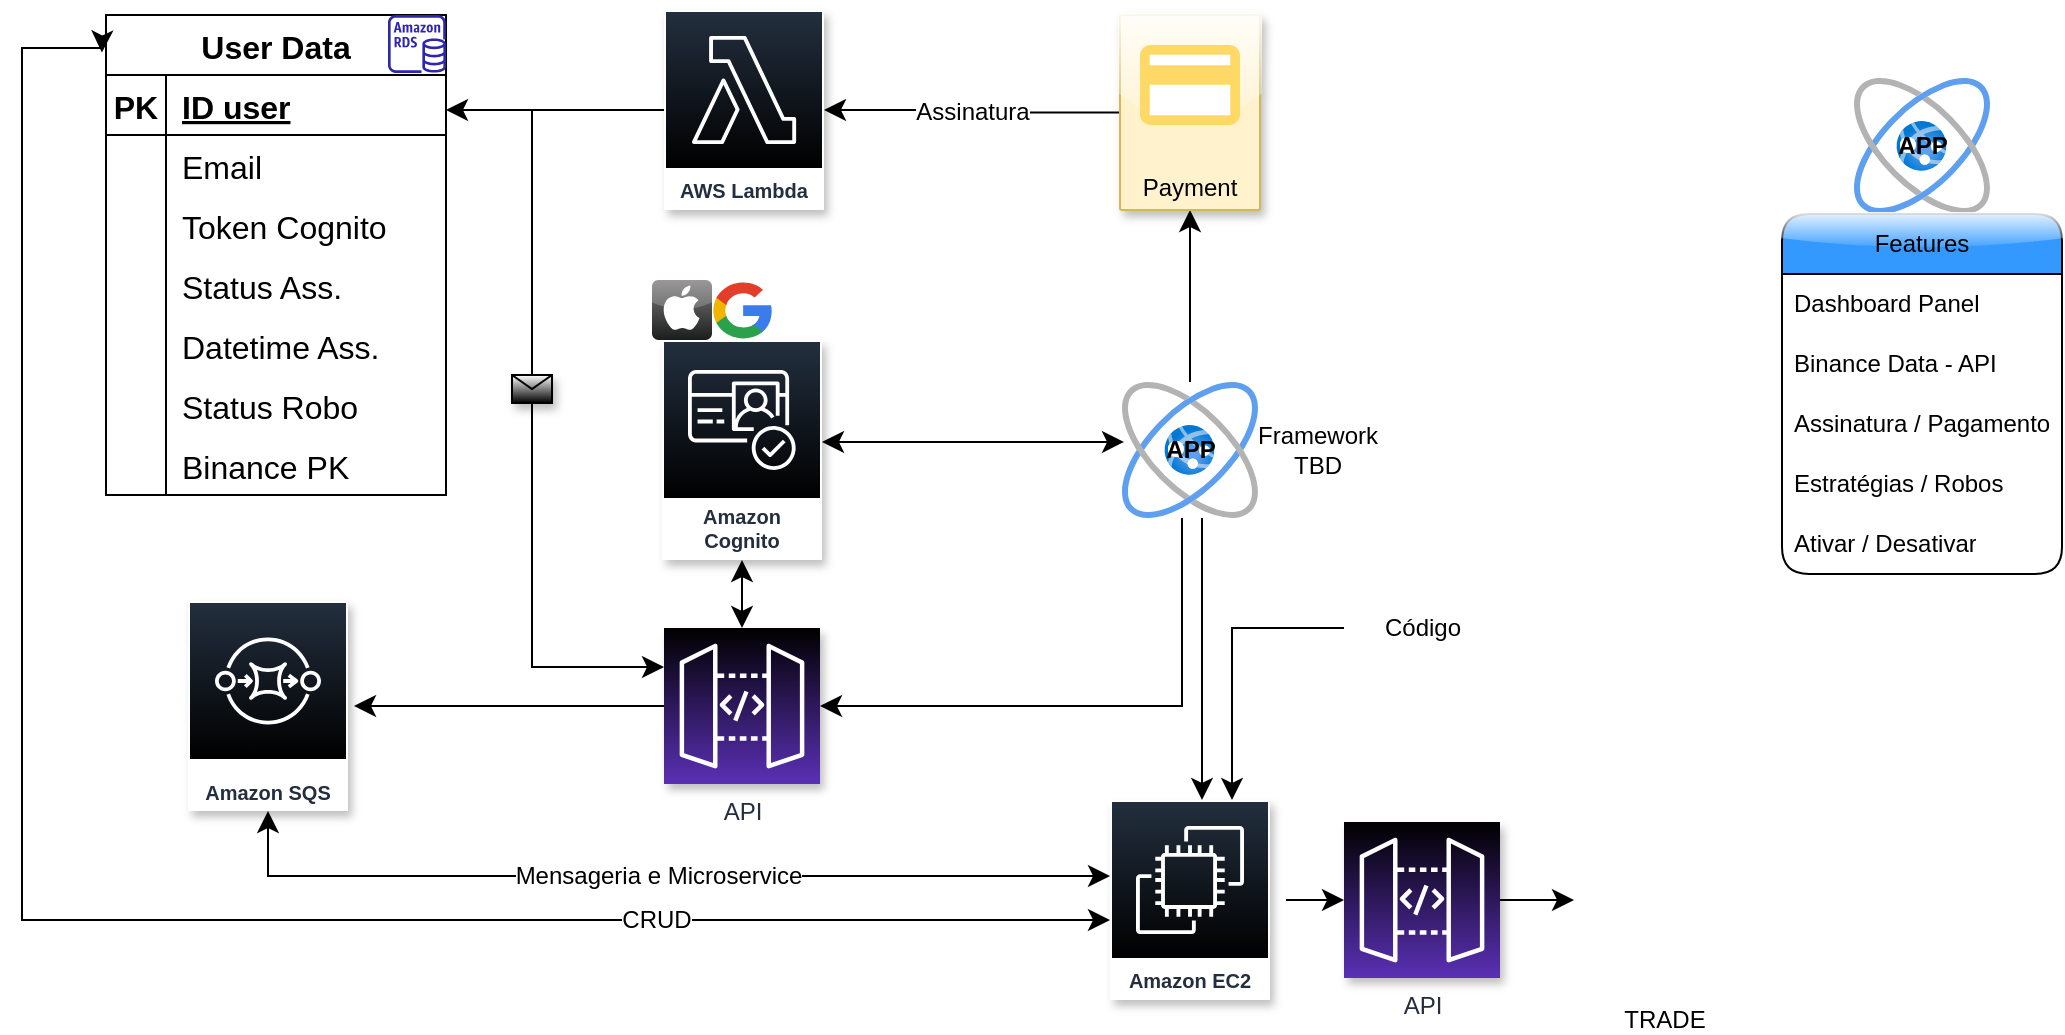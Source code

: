 <mxfile version="20.8.5" type="github">
  <diagram id="u3RrxMW4QclUXpzacZTX" name="Página-1">
    <mxGraphModel dx="1434" dy="786" grid="0" gridSize="10" guides="1" tooltips="1" connect="1" arrows="1" fold="1" page="1" pageScale="1" pageWidth="1169" pageHeight="827" background="none" math="0" shadow="0">
      <root>
        <mxCell id="0" />
        <mxCell id="1" parent="0" />
        <mxCell id="5hFtE8xTb0sGEkxBa1BT-3" value="User Data" style="shape=table;startSize=30;container=1;collapsible=1;childLayout=tableLayout;fixedRows=1;rowLines=0;fontStyle=1;align=center;resizeLast=1;labelBackgroundColor=none;fontSize=16;fontColor=default;shadow=0;gradientColor=none;swimlaneFillColor=none;" parent="1" vertex="1">
          <mxGeometry x="172" y="107.5" width="170" height="240" as="geometry">
            <mxRectangle x="160" y="110" width="120" height="30" as="alternateBounds" />
          </mxGeometry>
        </mxCell>
        <mxCell id="5hFtE8xTb0sGEkxBa1BT-4" value="" style="shape=tableRow;horizontal=0;startSize=0;swimlaneHead=0;swimlaneBody=0;fillColor=none;collapsible=0;dropTarget=0;points=[[0,0.5],[1,0.5]];portConstraint=eastwest;top=0;left=0;right=0;bottom=1;labelBackgroundColor=none;fontSize=16;fontColor=default;" parent="5hFtE8xTb0sGEkxBa1BT-3" vertex="1">
          <mxGeometry y="30" width="170" height="30" as="geometry" />
        </mxCell>
        <mxCell id="5hFtE8xTb0sGEkxBa1BT-5" value="PK" style="shape=partialRectangle;connectable=0;fillColor=none;top=0;left=0;bottom=0;right=0;fontStyle=1;overflow=hidden;labelBackgroundColor=none;fontSize=16;fontColor=default;" parent="5hFtE8xTb0sGEkxBa1BT-4" vertex="1">
          <mxGeometry width="30" height="30" as="geometry">
            <mxRectangle width="30" height="30" as="alternateBounds" />
          </mxGeometry>
        </mxCell>
        <mxCell id="5hFtE8xTb0sGEkxBa1BT-6" value="ID user" style="shape=partialRectangle;connectable=0;fillColor=none;top=0;left=0;bottom=0;right=0;align=left;spacingLeft=6;fontStyle=5;overflow=hidden;labelBackgroundColor=none;fontSize=16;fontColor=default;" parent="5hFtE8xTb0sGEkxBa1BT-4" vertex="1">
          <mxGeometry x="30" width="140" height="30" as="geometry">
            <mxRectangle width="140" height="30" as="alternateBounds" />
          </mxGeometry>
        </mxCell>
        <mxCell id="5hFtE8xTb0sGEkxBa1BT-7" value="" style="shape=tableRow;horizontal=0;startSize=0;swimlaneHead=0;swimlaneBody=0;fillColor=none;collapsible=0;dropTarget=0;points=[[0,0.5],[1,0.5]];portConstraint=eastwest;top=0;left=0;right=0;bottom=0;labelBackgroundColor=none;fontSize=16;fontColor=default;" parent="5hFtE8xTb0sGEkxBa1BT-3" vertex="1">
          <mxGeometry y="60" width="170" height="30" as="geometry" />
        </mxCell>
        <mxCell id="5hFtE8xTb0sGEkxBa1BT-8" value="" style="shape=partialRectangle;connectable=0;fillColor=none;top=0;left=0;bottom=0;right=0;editable=1;overflow=hidden;labelBackgroundColor=none;fontSize=16;fontColor=default;" parent="5hFtE8xTb0sGEkxBa1BT-7" vertex="1">
          <mxGeometry width="30" height="30" as="geometry">
            <mxRectangle width="30" height="30" as="alternateBounds" />
          </mxGeometry>
        </mxCell>
        <mxCell id="5hFtE8xTb0sGEkxBa1BT-9" value="Email" style="shape=partialRectangle;connectable=0;fillColor=none;top=0;left=0;bottom=0;right=0;align=left;spacingLeft=6;overflow=hidden;labelBackgroundColor=none;fontSize=16;fontColor=default;" parent="5hFtE8xTb0sGEkxBa1BT-7" vertex="1">
          <mxGeometry x="30" width="140" height="30" as="geometry">
            <mxRectangle width="140" height="30" as="alternateBounds" />
          </mxGeometry>
        </mxCell>
        <mxCell id="e-Q6h2yhqAfmVKwL3Jgu-8" value="" style="shape=tableRow;horizontal=0;startSize=0;swimlaneHead=0;swimlaneBody=0;fillColor=none;collapsible=0;dropTarget=0;points=[[0,0.5],[1,0.5]];portConstraint=eastwest;top=0;left=0;right=0;bottom=0;labelBackgroundColor=none;fontSize=16;fontColor=default;" parent="5hFtE8xTb0sGEkxBa1BT-3" vertex="1">
          <mxGeometry y="90" width="170" height="30" as="geometry" />
        </mxCell>
        <mxCell id="e-Q6h2yhqAfmVKwL3Jgu-9" value="" style="shape=partialRectangle;connectable=0;fillColor=none;top=0;left=0;bottom=0;right=0;editable=1;overflow=hidden;labelBackgroundColor=none;fontSize=16;fontColor=default;" parent="e-Q6h2yhqAfmVKwL3Jgu-8" vertex="1">
          <mxGeometry width="30" height="30" as="geometry">
            <mxRectangle width="30" height="30" as="alternateBounds" />
          </mxGeometry>
        </mxCell>
        <mxCell id="e-Q6h2yhqAfmVKwL3Jgu-10" value="Token Cognito" style="shape=partialRectangle;connectable=0;fillColor=none;top=0;left=0;bottom=0;right=0;align=left;spacingLeft=6;overflow=hidden;labelBackgroundColor=none;fontSize=16;fontColor=default;" parent="e-Q6h2yhqAfmVKwL3Jgu-8" vertex="1">
          <mxGeometry x="30" width="140" height="30" as="geometry">
            <mxRectangle width="140" height="30" as="alternateBounds" />
          </mxGeometry>
        </mxCell>
        <mxCell id="5hFtE8xTb0sGEkxBa1BT-10" value="" style="shape=tableRow;horizontal=0;startSize=0;swimlaneHead=0;swimlaneBody=0;fillColor=none;collapsible=0;dropTarget=0;points=[[0,0.5],[1,0.5]];portConstraint=eastwest;top=0;left=0;right=0;bottom=0;labelBackgroundColor=none;fontSize=16;fontColor=default;" parent="5hFtE8xTb0sGEkxBa1BT-3" vertex="1">
          <mxGeometry y="120" width="170" height="30" as="geometry" />
        </mxCell>
        <mxCell id="5hFtE8xTb0sGEkxBa1BT-11" value="" style="shape=partialRectangle;connectable=0;fillColor=none;top=0;left=0;bottom=0;right=0;editable=1;overflow=hidden;labelBackgroundColor=none;fontSize=16;fontColor=default;" parent="5hFtE8xTb0sGEkxBa1BT-10" vertex="1">
          <mxGeometry width="30" height="30" as="geometry">
            <mxRectangle width="30" height="30" as="alternateBounds" />
          </mxGeometry>
        </mxCell>
        <mxCell id="5hFtE8xTb0sGEkxBa1BT-12" value="Status Ass." style="shape=partialRectangle;connectable=0;fillColor=none;top=0;left=0;bottom=0;right=0;align=left;spacingLeft=6;overflow=hidden;labelBackgroundColor=none;fontSize=16;fontColor=default;" parent="5hFtE8xTb0sGEkxBa1BT-10" vertex="1">
          <mxGeometry x="30" width="140" height="30" as="geometry">
            <mxRectangle width="140" height="30" as="alternateBounds" />
          </mxGeometry>
        </mxCell>
        <mxCell id="C-W8RCY7vKdW4XA8eo0--38" value="" style="shape=tableRow;horizontal=0;startSize=0;swimlaneHead=0;swimlaneBody=0;fillColor=none;collapsible=0;dropTarget=0;points=[[0,0.5],[1,0.5]];portConstraint=eastwest;top=0;left=0;right=0;bottom=0;labelBackgroundColor=none;fontSize=16;fontColor=default;" vertex="1" parent="5hFtE8xTb0sGEkxBa1BT-3">
          <mxGeometry y="150" width="170" height="30" as="geometry" />
        </mxCell>
        <mxCell id="C-W8RCY7vKdW4XA8eo0--39" value="" style="shape=partialRectangle;connectable=0;fillColor=none;top=0;left=0;bottom=0;right=0;editable=1;overflow=hidden;labelBackgroundColor=none;fontSize=16;fontColor=default;" vertex="1" parent="C-W8RCY7vKdW4XA8eo0--38">
          <mxGeometry width="30" height="30" as="geometry">
            <mxRectangle width="30" height="30" as="alternateBounds" />
          </mxGeometry>
        </mxCell>
        <mxCell id="C-W8RCY7vKdW4XA8eo0--40" value="Datetime Ass." style="shape=partialRectangle;connectable=0;fillColor=none;top=0;left=0;bottom=0;right=0;align=left;spacingLeft=6;overflow=hidden;labelBackgroundColor=none;fontSize=16;fontColor=default;" vertex="1" parent="C-W8RCY7vKdW4XA8eo0--38">
          <mxGeometry x="30" width="140" height="30" as="geometry">
            <mxRectangle width="140" height="30" as="alternateBounds" />
          </mxGeometry>
        </mxCell>
        <mxCell id="5hFtE8xTb0sGEkxBa1BT-13" value="" style="shape=tableRow;horizontal=0;startSize=0;swimlaneHead=0;swimlaneBody=0;fillColor=none;collapsible=0;dropTarget=0;points=[[0,0.5],[1,0.5]];portConstraint=eastwest;top=0;left=0;right=0;bottom=0;labelBackgroundColor=none;fontSize=16;fontColor=default;" parent="5hFtE8xTb0sGEkxBa1BT-3" vertex="1">
          <mxGeometry y="180" width="170" height="30" as="geometry" />
        </mxCell>
        <mxCell id="5hFtE8xTb0sGEkxBa1BT-14" value="" style="shape=partialRectangle;connectable=0;fillColor=none;top=0;left=0;bottom=0;right=0;editable=1;overflow=hidden;labelBackgroundColor=none;fontSize=16;fontColor=default;strokeColor=default;" parent="5hFtE8xTb0sGEkxBa1BT-13" vertex="1">
          <mxGeometry width="30" height="30" as="geometry">
            <mxRectangle width="30" height="30" as="alternateBounds" />
          </mxGeometry>
        </mxCell>
        <mxCell id="5hFtE8xTb0sGEkxBa1BT-15" value="Status Robo" style="shape=partialRectangle;connectable=0;fillColor=none;top=0;left=0;bottom=0;right=0;align=left;spacingLeft=6;overflow=hidden;labelBackgroundColor=none;fontSize=16;fontColor=default;" parent="5hFtE8xTb0sGEkxBa1BT-13" vertex="1">
          <mxGeometry x="30" width="140" height="30" as="geometry">
            <mxRectangle width="140" height="30" as="alternateBounds" />
          </mxGeometry>
        </mxCell>
        <mxCell id="f0DbtgMkr1TRmb32YF3w-60" value="" style="shape=tableRow;horizontal=0;startSize=0;swimlaneHead=0;swimlaneBody=0;fillColor=none;collapsible=0;dropTarget=0;points=[[0,0.5],[1,0.5]];portConstraint=eastwest;top=0;left=0;right=0;bottom=0;labelBackgroundColor=none;fontSize=16;fontColor=default;" parent="5hFtE8xTb0sGEkxBa1BT-3" vertex="1">
          <mxGeometry y="210" width="170" height="30" as="geometry" />
        </mxCell>
        <mxCell id="f0DbtgMkr1TRmb32YF3w-61" value="" style="shape=partialRectangle;connectable=0;fillColor=none;top=0;left=0;bottom=0;right=0;editable=1;overflow=hidden;labelBackgroundColor=none;fontSize=16;fontColor=default;strokeColor=default;" parent="f0DbtgMkr1TRmb32YF3w-60" vertex="1">
          <mxGeometry width="30" height="30" as="geometry">
            <mxRectangle width="30" height="30" as="alternateBounds" />
          </mxGeometry>
        </mxCell>
        <mxCell id="f0DbtgMkr1TRmb32YF3w-62" value="Binance PK" style="shape=partialRectangle;connectable=0;fillColor=none;top=0;left=0;bottom=0;right=0;align=left;spacingLeft=6;overflow=hidden;labelBackgroundColor=none;fontSize=16;fontColor=default;" parent="f0DbtgMkr1TRmb32YF3w-60" vertex="1">
          <mxGeometry x="30" width="140" height="30" as="geometry">
            <mxRectangle width="140" height="30" as="alternateBounds" />
          </mxGeometry>
        </mxCell>
        <mxCell id="5hFtE8xTb0sGEkxBa1BT-2" value="" style="outlineConnect=0;fontColor=default;gradientColor=none;fillColor=#2E27AD;strokeColor=none;dashed=0;verticalLabelPosition=bottom;verticalAlign=top;align=center;html=1;fontSize=12;fontStyle=0;aspect=fixed;pointerEvents=1;shape=mxgraph.aws4.rds_instance;labelBackgroundColor=none;" parent="1" vertex="1">
          <mxGeometry x="313" y="107.5" width="29" height="29" as="geometry" />
        </mxCell>
        <mxCell id="f0DbtgMkr1TRmb32YF3w-3" value="Amazon Cognito" style="sketch=0;outlineConnect=0;fontColor=#232F3E;gradientColor=default;strokeColor=#ffffff;fillColor=#232F3E;dashed=0;verticalLabelPosition=middle;verticalAlign=bottom;align=center;html=1;whiteSpace=wrap;fontSize=10;fontStyle=1;spacing=3;shape=mxgraph.aws4.productIcon;prIcon=mxgraph.aws4.cognito;labelBackgroundColor=none;shadow=1;" parent="1" vertex="1">
          <mxGeometry x="450" y="270" width="80" height="110" as="geometry" />
        </mxCell>
        <mxCell id="f0DbtgMkr1TRmb32YF3w-19" value="" style="edgeStyle=orthogonalEdgeStyle;rounded=0;orthogonalLoop=1;jettySize=auto;html=1;fontSize=12;fontColor=default;startSize=8;endSize=8;" parent="1" source="f0DbtgMkr1TRmb32YF3w-13" target="f0DbtgMkr1TRmb32YF3w-17" edge="1">
          <mxGeometry relative="1" as="geometry" />
        </mxCell>
        <mxCell id="f0DbtgMkr1TRmb32YF3w-63" style="edgeStyle=orthogonalEdgeStyle;rounded=0;orthogonalLoop=1;jettySize=auto;html=1;fontSize=12;fontColor=default;startSize=8;endSize=8;" parent="1" source="f0DbtgMkr1TRmb32YF3w-13" target="f0DbtgMkr1TRmb32YF3w-34" edge="1">
          <mxGeometry relative="1" as="geometry">
            <Array as="points">
              <mxPoint x="720" y="482" />
              <mxPoint x="720" y="482" />
            </Array>
          </mxGeometry>
        </mxCell>
        <mxCell id="f0DbtgMkr1TRmb32YF3w-72" value="" style="edgeStyle=orthogonalEdgeStyle;rounded=0;orthogonalLoop=1;jettySize=auto;html=1;entryX=1;entryY=0.5;entryDx=0;entryDy=0;entryPerimeter=0;fontSize=12;fontColor=#000000;startSize=8;endSize=8;" parent="1" source="f0DbtgMkr1TRmb32YF3w-13" target="odpGuY6GUkHlCX7Sfqsp-1" edge="1">
          <mxGeometry x="-0.026" relative="1" as="geometry">
            <Array as="points">
              <mxPoint x="710" y="453" />
            </Array>
            <mxPoint as="offset" />
            <mxPoint x="529.55" y="471.7" as="targetPoint" />
          </mxGeometry>
        </mxCell>
        <mxCell id="f0DbtgMkr1TRmb32YF3w-13" value="APP" style="aspect=fixed;html=1;points=[];align=center;image;fontSize=12;image=img/lib/azure2/general/Website_Power.svg;shadow=0;labelBackgroundColor=none;fontColor=#000000;gradientColor=default;labelPosition=center;verticalLabelPosition=middle;verticalAlign=middle;labelBorderColor=none;fontStyle=1;imageBackground=none;imageBorder=none;" parent="1" vertex="1">
          <mxGeometry x="680" y="291" width="68" height="68" as="geometry" />
        </mxCell>
        <mxCell id="f0DbtgMkr1TRmb32YF3w-21" value="Assinatura" style="edgeStyle=orthogonalEdgeStyle;rounded=0;orthogonalLoop=1;jettySize=auto;html=1;fontSize=12;fontColor=default;startSize=8;endSize=8;" parent="1" source="f0DbtgMkr1TRmb32YF3w-17" target="f0DbtgMkr1TRmb32YF3w-20" edge="1">
          <mxGeometry relative="1" as="geometry" />
        </mxCell>
        <mxCell id="f0DbtgMkr1TRmb32YF3w-17" value="Payment" style="strokeColor=#d6b656;shadow=1;strokeWidth=1;rounded=1;absoluteArcSize=1;arcSize=2;labelPosition=center;verticalLabelPosition=middle;align=center;verticalAlign=bottom;spacingLeft=0;fontSize=12;whiteSpace=wrap;spacingBottom=2;labelBackgroundColor=none;glass=1;fillColor=#fff2cc;fillStyle=auto;" parent="1" vertex="1">
          <mxGeometry x="679" y="107.5" width="70" height="97.5" as="geometry" />
        </mxCell>
        <mxCell id="f0DbtgMkr1TRmb32YF3w-18" value="" style="sketch=0;dashed=0;connectable=0;html=1;fillColor=#FFD966;strokeColor=none;shape=mxgraph.gcp2.payment;part=1;shadow=0;labelBackgroundColor=none;fontSize=16;fontColor=default;" parent="f0DbtgMkr1TRmb32YF3w-17" vertex="1">
          <mxGeometry x="0.5" width="50" height="40" relative="1" as="geometry">
            <mxPoint x="-25" y="15" as="offset" />
          </mxGeometry>
        </mxCell>
        <mxCell id="C-W8RCY7vKdW4XA8eo0--12" style="edgeStyle=orthogonalEdgeStyle;rounded=0;orthogonalLoop=1;jettySize=auto;html=1;fontSize=12;startSize=8;endSize=8;" edge="1" parent="1" source="f0DbtgMkr1TRmb32YF3w-20" target="5hFtE8xTb0sGEkxBa1BT-3">
          <mxGeometry relative="1" as="geometry">
            <Array as="points">
              <mxPoint x="360" y="155" />
              <mxPoint x="360" y="155" />
            </Array>
          </mxGeometry>
        </mxCell>
        <mxCell id="f0DbtgMkr1TRmb32YF3w-20" value="AWS Lambda" style="sketch=0;outlineConnect=0;fontColor=#232F3E;gradientColor=default;strokeColor=#ffffff;fillColor=#232F3E;dashed=0;verticalLabelPosition=middle;verticalAlign=bottom;align=center;html=1;whiteSpace=wrap;fontSize=10;fontStyle=1;spacing=3;shape=mxgraph.aws4.productIcon;prIcon=mxgraph.aws4.lambda;shadow=1;glass=0;labelBackgroundColor=none;fillStyle=auto;" parent="1" vertex="1">
          <mxGeometry x="451" y="105" width="80" height="100" as="geometry" />
        </mxCell>
        <mxCell id="f0DbtgMkr1TRmb32YF3w-23" value="" style="endArrow=classic;html=1;rounded=0;fontSize=12;fontColor=default;startSize=8;endSize=8;edgeStyle=orthogonalEdgeStyle;entryX=0;entryY=0.25;entryDx=0;entryDy=0;entryPerimeter=0;" parent="1" source="f0DbtgMkr1TRmb32YF3w-20" target="odpGuY6GUkHlCX7Sfqsp-1" edge="1">
          <mxGeometry x="0.012" y="-14" relative="1" as="geometry">
            <mxPoint x="560" y="190" as="sourcePoint" />
            <mxPoint x="358" y="185" as="targetPoint" />
            <Array as="points">
              <mxPoint x="385" y="155" />
              <mxPoint x="385" y="434" />
            </Array>
            <mxPoint as="offset" />
          </mxGeometry>
        </mxCell>
        <mxCell id="f0DbtgMkr1TRmb32YF3w-24" value="" style="shape=message;html=1;outlineConnect=0;shadow=1;glass=0;labelBackgroundColor=none;sketch=0;fillStyle=auto;strokeColor=default;fontSize=16;fontColor=default;fillColor=default;gradientColor=default;" parent="f0DbtgMkr1TRmb32YF3w-23" vertex="1">
          <mxGeometry width="20" height="14" relative="1" as="geometry">
            <mxPoint x="-10" y="-7" as="offset" />
          </mxGeometry>
        </mxCell>
        <mxCell id="f0DbtgMkr1TRmb32YF3w-30" value="" style="endArrow=classic;startArrow=classic;html=1;rounded=0;fontSize=12;fontColor=default;startSize=8;endSize=8;entryX=0.015;entryY=0.441;entryDx=0;entryDy=0;entryPerimeter=0;edgeStyle=orthogonalEdgeStyle;" parent="1" source="f0DbtgMkr1TRmb32YF3w-3" target="f0DbtgMkr1TRmb32YF3w-13" edge="1">
          <mxGeometry width="50" height="50" relative="1" as="geometry">
            <mxPoint x="530" y="430" as="sourcePoint" />
            <mxPoint x="580" y="380" as="targetPoint" />
            <Array as="points">
              <mxPoint x="600" y="321" />
              <mxPoint x="600" y="321" />
            </Array>
          </mxGeometry>
        </mxCell>
        <mxCell id="odpGuY6GUkHlCX7Sfqsp-11" style="edgeStyle=orthogonalEdgeStyle;shape=connector;rounded=0;orthogonalLoop=1;jettySize=auto;html=1;entryX=0;entryY=0.5;entryDx=0;entryDy=0;entryPerimeter=0;labelBackgroundColor=default;strokeColor=default;fontFamily=Helvetica;fontSize=12;fontColor=default;endArrow=classic;endFill=1;startSize=8;endSize=8;sourcePerimeterSpacing=8;targetPerimeterSpacing=8;" parent="1" source="f0DbtgMkr1TRmb32YF3w-34" target="odpGuY6GUkHlCX7Sfqsp-7" edge="1">
          <mxGeometry relative="1" as="geometry" />
        </mxCell>
        <mxCell id="f0DbtgMkr1TRmb32YF3w-34" value="Amazon EC2" style="sketch=0;outlineConnect=0;fontColor=#232F3E;gradientColor=default;strokeColor=#ffffff;fillColor=#232F3E;dashed=0;verticalLabelPosition=middle;verticalAlign=bottom;align=center;html=1;whiteSpace=wrap;fontSize=10;fontStyle=1;spacing=3;shape=mxgraph.aws4.productIcon;prIcon=mxgraph.aws4.ec2;shadow=1;glass=0;labelBackgroundColor=none;fillStyle=auto;" parent="1" vertex="1">
          <mxGeometry x="674" y="500" width="80" height="100" as="geometry" />
        </mxCell>
        <mxCell id="C-W8RCY7vKdW4XA8eo0--5" style="edgeStyle=orthogonalEdgeStyle;rounded=0;orthogonalLoop=1;jettySize=auto;html=1;exitX=0;exitY=0.5;exitDx=0;exitDy=0;fontSize=12;startSize=8;endSize=8;" edge="1" parent="1" source="f0DbtgMkr1TRmb32YF3w-39" target="f0DbtgMkr1TRmb32YF3w-34">
          <mxGeometry relative="1" as="geometry">
            <mxPoint x="739" y="498" as="targetPoint" />
            <Array as="points">
              <mxPoint x="735" y="414" />
            </Array>
          </mxGeometry>
        </mxCell>
        <mxCell id="f0DbtgMkr1TRmb32YF3w-39" value="Código" style="shape=image;html=1;verticalAlign=middle;verticalLabelPosition=middle;labelBackgroundColor=#ffffff;imageAspect=0;aspect=fixed;image=https://cdn1.iconfinder.com/data/icons/bootstrap-vol-3/16/filetype-py-128.png;shadow=1;glass=0;fillStyle=auto;strokeColor=default;fontSize=12;fontColor=default;fillColor=default;gradientColor=default;labelPosition=center;align=center;imageBackground=none;imageBorder=none;" parent="1" vertex="1">
          <mxGeometry x="791" y="375" width="78" height="78" as="geometry" />
        </mxCell>
        <mxCell id="f0DbtgMkr1TRmb32YF3w-47" value="" style="shape=tableRow;horizontal=0;startSize=0;swimlaneHead=0;swimlaneBody=0;fillColor=none;collapsible=0;dropTarget=0;points=[[0,0.5],[1,0.5]];portConstraint=eastwest;top=0;left=0;right=0;bottom=0;labelBackgroundColor=none;fontSize=16;fontColor=default;" parent="1" vertex="1">
          <mxGeometry x="164" y="280" width="170" height="30" as="geometry" />
        </mxCell>
        <mxCell id="f0DbtgMkr1TRmb32YF3w-48" value="" style="shape=partialRectangle;connectable=0;fillColor=none;top=0;left=0;bottom=0;right=0;editable=1;overflow=hidden;labelBackgroundColor=none;fontSize=16;fontColor=default;" parent="f0DbtgMkr1TRmb32YF3w-47" vertex="1">
          <mxGeometry width="30" height="30" as="geometry">
            <mxRectangle width="30" height="30" as="alternateBounds" />
          </mxGeometry>
        </mxCell>
        <mxCell id="f0DbtgMkr1TRmb32YF3w-57" value="" style="shape=tableRow;horizontal=0;startSize=0;swimlaneHead=0;swimlaneBody=0;fillColor=none;collapsible=0;dropTarget=0;points=[[0,0.5],[1,0.5]];portConstraint=eastwest;top=0;left=0;right=0;bottom=0;labelBackgroundColor=none;fontSize=16;fontColor=default;rounded=0;shadow=1;" parent="1" vertex="1">
          <mxGeometry x="164" y="279" width="170" height="30" as="geometry" />
        </mxCell>
        <mxCell id="f0DbtgMkr1TRmb32YF3w-58" value="" style="shape=partialRectangle;connectable=0;fillColor=none;top=0;left=0;bottom=0;right=0;editable=1;overflow=hidden;labelBackgroundColor=none;fontSize=16;fontColor=default;strokeColor=default;strokeWidth=1;perimeterSpacing=0;shadow=0;" parent="f0DbtgMkr1TRmb32YF3w-57" vertex="1">
          <mxGeometry width="30" height="30" as="geometry">
            <mxRectangle width="30" height="30" as="alternateBounds" />
          </mxGeometry>
        </mxCell>
        <mxCell id="f0DbtgMkr1TRmb32YF3w-66" value="Amazon SQS" style="sketch=0;outlineConnect=0;fontColor=#232F3E;gradientColor=default;strokeColor=#ffffff;fillColor=#232F3E;dashed=0;verticalLabelPosition=middle;verticalAlign=bottom;align=center;html=1;whiteSpace=wrap;fontSize=10;fontStyle=1;spacing=3;shape=mxgraph.aws4.productIcon;prIcon=mxgraph.aws4.sqs;rounded=0;shadow=1;glass=0;labelBackgroundColor=none;labelBorderColor=none;fillStyle=auto;strokeWidth=1;" parent="1" vertex="1">
          <mxGeometry x="213" y="400.5" width="80" height="105" as="geometry" />
        </mxCell>
        <mxCell id="f0DbtgMkr1TRmb32YF3w-76" value="CRUD" style="endArrow=classic;startArrow=classic;html=1;rounded=0;fontSize=12;fontColor=#000000;startSize=8;endSize=8;exitX=-0.012;exitY=0.078;exitDx=0;exitDy=0;exitPerimeter=0;edgeStyle=orthogonalEdgeStyle;" parent="1" source="5hFtE8xTb0sGEkxBa1BT-3" target="f0DbtgMkr1TRmb32YF3w-34" edge="1">
          <mxGeometry x="0.555" width="50" height="50" relative="1" as="geometry">
            <mxPoint x="530" y="420" as="sourcePoint" />
            <mxPoint x="580" y="370" as="targetPoint" />
            <Array as="points">
              <mxPoint x="130" y="124" />
              <mxPoint x="130" y="560" />
            </Array>
            <mxPoint as="offset" />
          </mxGeometry>
        </mxCell>
        <mxCell id="e-Q6h2yhqAfmVKwL3Jgu-2" value="" style="dashed=0;outlineConnect=0;html=1;align=center;labelPosition=center;verticalLabelPosition=bottom;verticalAlign=top;shape=mxgraph.webicons.apple;fillColor=#807E7E;gradientColor=#1B1C1C" parent="1" vertex="1">
          <mxGeometry x="445" y="240" width="30" height="30" as="geometry" />
        </mxCell>
        <mxCell id="e-Q6h2yhqAfmVKwL3Jgu-5" value="" style="shape=image;html=1;verticalAlign=top;verticalLabelPosition=bottom;labelBackgroundColor=#ffffff;imageAspect=0;aspect=fixed;image=https://cdn1.iconfinder.com/data/icons/social-media-2285/512/Colored_Facebook3_svg-128.png" parent="1" vertex="1">
          <mxGeometry x="505" y="240" width="30" height="30" as="geometry" />
        </mxCell>
        <mxCell id="e-Q6h2yhqAfmVKwL3Jgu-7" value="" style="dashed=0;outlineConnect=0;html=1;align=center;labelPosition=center;verticalLabelPosition=bottom;verticalAlign=top;shape=mxgraph.weblogos.google" parent="1" vertex="1">
          <mxGeometry x="475" y="240" width="30" height="30" as="geometry" />
        </mxCell>
        <mxCell id="e-Q6h2yhqAfmVKwL3Jgu-11" value="APP" style="aspect=fixed;html=1;points=[];align=center;image;fontSize=12;image=img/lib/azure2/general/Website_Power.svg;shadow=0;labelBackgroundColor=none;fontColor=#000000;gradientColor=default;labelPosition=center;verticalLabelPosition=middle;verticalAlign=middle;labelBorderColor=none;fontStyle=1" parent="1" vertex="1">
          <mxGeometry x="1046" y="139" width="68" height="68" as="geometry" />
        </mxCell>
        <mxCell id="e-Q6h2yhqAfmVKwL3Jgu-13" value="Features" style="swimlane;fontStyle=0;childLayout=stackLayout;horizontal=1;startSize=30;horizontalStack=0;resizeParent=1;resizeParentMax=0;resizeLast=0;collapsible=1;marginBottom=0;whiteSpace=wrap;html=1;rounded=1;glass=1;sketch=0;fillColor=#3399FF;" parent="1" vertex="1">
          <mxGeometry x="1010" y="207" width="140" height="180" as="geometry" />
        </mxCell>
        <mxCell id="e-Q6h2yhqAfmVKwL3Jgu-14" value="Dashboard Panel" style="text;strokeColor=none;fillColor=none;align=left;verticalAlign=middle;spacingLeft=4;spacingRight=4;overflow=hidden;points=[[0,0.5],[1,0.5]];portConstraint=eastwest;rotatable=0;whiteSpace=wrap;html=1;rounded=1;glass=1;sketch=0;" parent="e-Q6h2yhqAfmVKwL3Jgu-13" vertex="1">
          <mxGeometry y="30" width="140" height="30" as="geometry" />
        </mxCell>
        <mxCell id="e-Q6h2yhqAfmVKwL3Jgu-17" value="Binance Data - API" style="text;strokeColor=none;fillColor=none;align=left;verticalAlign=middle;spacingLeft=4;spacingRight=4;overflow=hidden;points=[[0,0.5],[1,0.5]];portConstraint=eastwest;rotatable=0;whiteSpace=wrap;html=1;rounded=1;glass=1;sketch=0;" parent="e-Q6h2yhqAfmVKwL3Jgu-13" vertex="1">
          <mxGeometry y="60" width="140" height="30" as="geometry" />
        </mxCell>
        <mxCell id="e-Q6h2yhqAfmVKwL3Jgu-18" value="Assinatura / Pagamento" style="text;strokeColor=none;fillColor=none;align=left;verticalAlign=middle;spacingLeft=4;spacingRight=4;overflow=hidden;points=[[0,0.5],[1,0.5]];portConstraint=eastwest;rotatable=0;whiteSpace=wrap;html=1;rounded=1;glass=1;sketch=0;" parent="e-Q6h2yhqAfmVKwL3Jgu-13" vertex="1">
          <mxGeometry y="90" width="140" height="30" as="geometry" />
        </mxCell>
        <mxCell id="e-Q6h2yhqAfmVKwL3Jgu-16" value="Estratégias / Robos" style="text;strokeColor=none;fillColor=none;align=left;verticalAlign=middle;spacingLeft=4;spacingRight=4;overflow=hidden;points=[[0,0.5],[1,0.5]];portConstraint=eastwest;rotatable=0;whiteSpace=wrap;html=1;rounded=1;glass=1;sketch=0;" parent="e-Q6h2yhqAfmVKwL3Jgu-13" vertex="1">
          <mxGeometry y="120" width="140" height="30" as="geometry" />
        </mxCell>
        <mxCell id="e-Q6h2yhqAfmVKwL3Jgu-15" value="Ativar / Desativar" style="text;strokeColor=none;fillColor=none;align=left;verticalAlign=middle;spacingLeft=4;spacingRight=4;overflow=hidden;points=[[0,0.5],[1,0.5]];portConstraint=eastwest;rotatable=0;whiteSpace=wrap;html=1;rounded=1;glass=1;sketch=0;" parent="e-Q6h2yhqAfmVKwL3Jgu-13" vertex="1">
          <mxGeometry y="150" width="140" height="30" as="geometry" />
        </mxCell>
        <mxCell id="e-Q6h2yhqAfmVKwL3Jgu-19" value="Framework TBD" style="text;html=1;strokeColor=none;fillColor=none;align=center;verticalAlign=middle;whiteSpace=wrap;rounded=0;glass=1;sketch=0;" parent="1" vertex="1">
          <mxGeometry x="748" y="310" width="60" height="30" as="geometry" />
        </mxCell>
        <mxCell id="odpGuY6GUkHlCX7Sfqsp-5" style="edgeStyle=orthogonalEdgeStyle;shape=connector;rounded=0;orthogonalLoop=1;jettySize=auto;html=1;exitX=0;exitY=0.5;exitDx=0;exitDy=0;exitPerimeter=0;labelBackgroundColor=default;strokeColor=default;fontFamily=Helvetica;fontSize=12;fontColor=#000000;endArrow=classic;endFill=1;startSize=8;endSize=8;sourcePerimeterSpacing=8;targetPerimeterSpacing=8;" parent="1" source="odpGuY6GUkHlCX7Sfqsp-1" edge="1">
          <mxGeometry relative="1" as="geometry">
            <mxPoint x="296" y="453" as="targetPoint" />
            <Array as="points">
              <mxPoint x="356" y="453" />
            </Array>
          </mxGeometry>
        </mxCell>
        <mxCell id="odpGuY6GUkHlCX7Sfqsp-1" value="API" style="sketch=0;points=[[0,0,0],[0.25,0,0],[0.5,0,0],[0.75,0,0],[1,0,0],[0,1,0],[0.25,1,0],[0.5,1,0],[0.75,1,0],[1,1,0],[0,0.25,0],[0,0.5,0],[0,0.75,0],[1,0.25,0],[1,0.5,0],[1,0.75,0]];outlineConnect=0;fontColor=#232F3E;gradientColor=default;gradientDirection=north;fillColor=#5A30B5;strokeColor=#ffffff;dashed=0;verticalLabelPosition=bottom;verticalAlign=top;align=center;html=1;fontSize=12;fontStyle=0;aspect=fixed;shape=mxgraph.aws4.resourceIcon;resIcon=mxgraph.aws4.api_gateway;shadow=1;" parent="1" vertex="1">
          <mxGeometry x="451" y="414" width="78" height="78" as="geometry" />
        </mxCell>
        <mxCell id="odpGuY6GUkHlCX7Sfqsp-12" style="edgeStyle=orthogonalEdgeStyle;shape=connector;rounded=0;orthogonalLoop=1;jettySize=auto;html=1;exitX=1;exitY=0.5;exitDx=0;exitDy=0;exitPerimeter=0;labelBackgroundColor=default;strokeColor=default;fontFamily=Helvetica;fontSize=12;fontColor=default;endArrow=classic;endFill=1;startSize=8;endSize=8;sourcePerimeterSpacing=8;targetPerimeterSpacing=8;entryX=0;entryY=0.5;entryDx=0;entryDy=0;" parent="1" source="odpGuY6GUkHlCX7Sfqsp-7" target="odpGuY6GUkHlCX7Sfqsp-13" edge="1">
          <mxGeometry relative="1" as="geometry">
            <mxPoint x="930" y="550" as="targetPoint" />
          </mxGeometry>
        </mxCell>
        <mxCell id="odpGuY6GUkHlCX7Sfqsp-7" value="API" style="sketch=0;points=[[0,0,0],[0.25,0,0],[0.5,0,0],[0.75,0,0],[1,0,0],[0,1,0],[0.25,1,0],[0.5,1,0],[0.75,1,0],[1,1,0],[0,0.25,0],[0,0.5,0],[0,0.75,0],[1,0.25,0],[1,0.5,0],[1,0.75,0]];outlineConnect=0;fontColor=#232F3E;gradientColor=default;gradientDirection=north;fillColor=#5A30B5;strokeColor=#ffffff;dashed=0;verticalLabelPosition=bottom;verticalAlign=top;align=center;html=1;fontSize=12;fontStyle=0;aspect=fixed;shape=mxgraph.aws4.resourceIcon;resIcon=mxgraph.aws4.api_gateway;shadow=1;" parent="1" vertex="1">
          <mxGeometry x="791" y="511" width="78" height="78" as="geometry" />
        </mxCell>
        <mxCell id="odpGuY6GUkHlCX7Sfqsp-13" value="TRADE" style="shape=image;html=1;verticalAlign=top;verticalLabelPosition=bottom;labelBackgroundColor=#ffffff;imageAspect=0;aspect=fixed;image=https://cdn1.iconfinder.com/data/icons/unicons-line-vol-1/24/bitcoin-128.png;shadow=1;fontFamily=Helvetica;fontSize=12;fontColor=default;gradientColor=default;" parent="1" vertex="1">
          <mxGeometry x="906" y="505.5" width="90" height="90" as="geometry" />
        </mxCell>
        <mxCell id="C-W8RCY7vKdW4XA8eo0--2" value="" style="endArrow=classic;startArrow=classic;html=1;rounded=0;fontSize=12;startSize=8;endSize=8;exitX=0.5;exitY=0;exitDx=0;exitDy=0;exitPerimeter=0;edgeStyle=orthogonalEdgeStyle;" edge="1" parent="1" source="odpGuY6GUkHlCX7Sfqsp-1" target="f0DbtgMkr1TRmb32YF3w-3">
          <mxGeometry width="50" height="50" relative="1" as="geometry">
            <mxPoint x="550" y="417" as="sourcePoint" />
            <mxPoint x="600" y="367" as="targetPoint" />
          </mxGeometry>
        </mxCell>
        <mxCell id="C-W8RCY7vKdW4XA8eo0--13" value="Mensageria e Microservice" style="endArrow=classic;startArrow=classic;html=1;rounded=0;fontSize=12;startSize=8;endSize=8;edgeStyle=orthogonalEdgeStyle;" edge="1" parent="1" source="f0DbtgMkr1TRmb32YF3w-66" target="f0DbtgMkr1TRmb32YF3w-34">
          <mxGeometry width="50" height="50" relative="1" as="geometry">
            <mxPoint x="521" y="528" as="sourcePoint" />
            <mxPoint x="571" y="478" as="targetPoint" />
            <Array as="points">
              <mxPoint x="253" y="538" />
            </Array>
          </mxGeometry>
        </mxCell>
        <mxCell id="C-W8RCY7vKdW4XA8eo0--14" value="" style="shape=image;html=1;verticalAlign=top;verticalLabelPosition=bottom;labelBackgroundColor=#ffffff;imageAspect=0;aspect=fixed;image=https://cdn0.iconfinder.com/data/icons/google-material-design-3-0/48/ic_call_split_48px-128.png;fontSize=16;direction=west;rotation=45;imageBackground=none;" vertex="1" parent="1">
          <mxGeometry x="372" y="142" width="27" height="27" as="geometry" />
        </mxCell>
      </root>
    </mxGraphModel>
  </diagram>
</mxfile>
